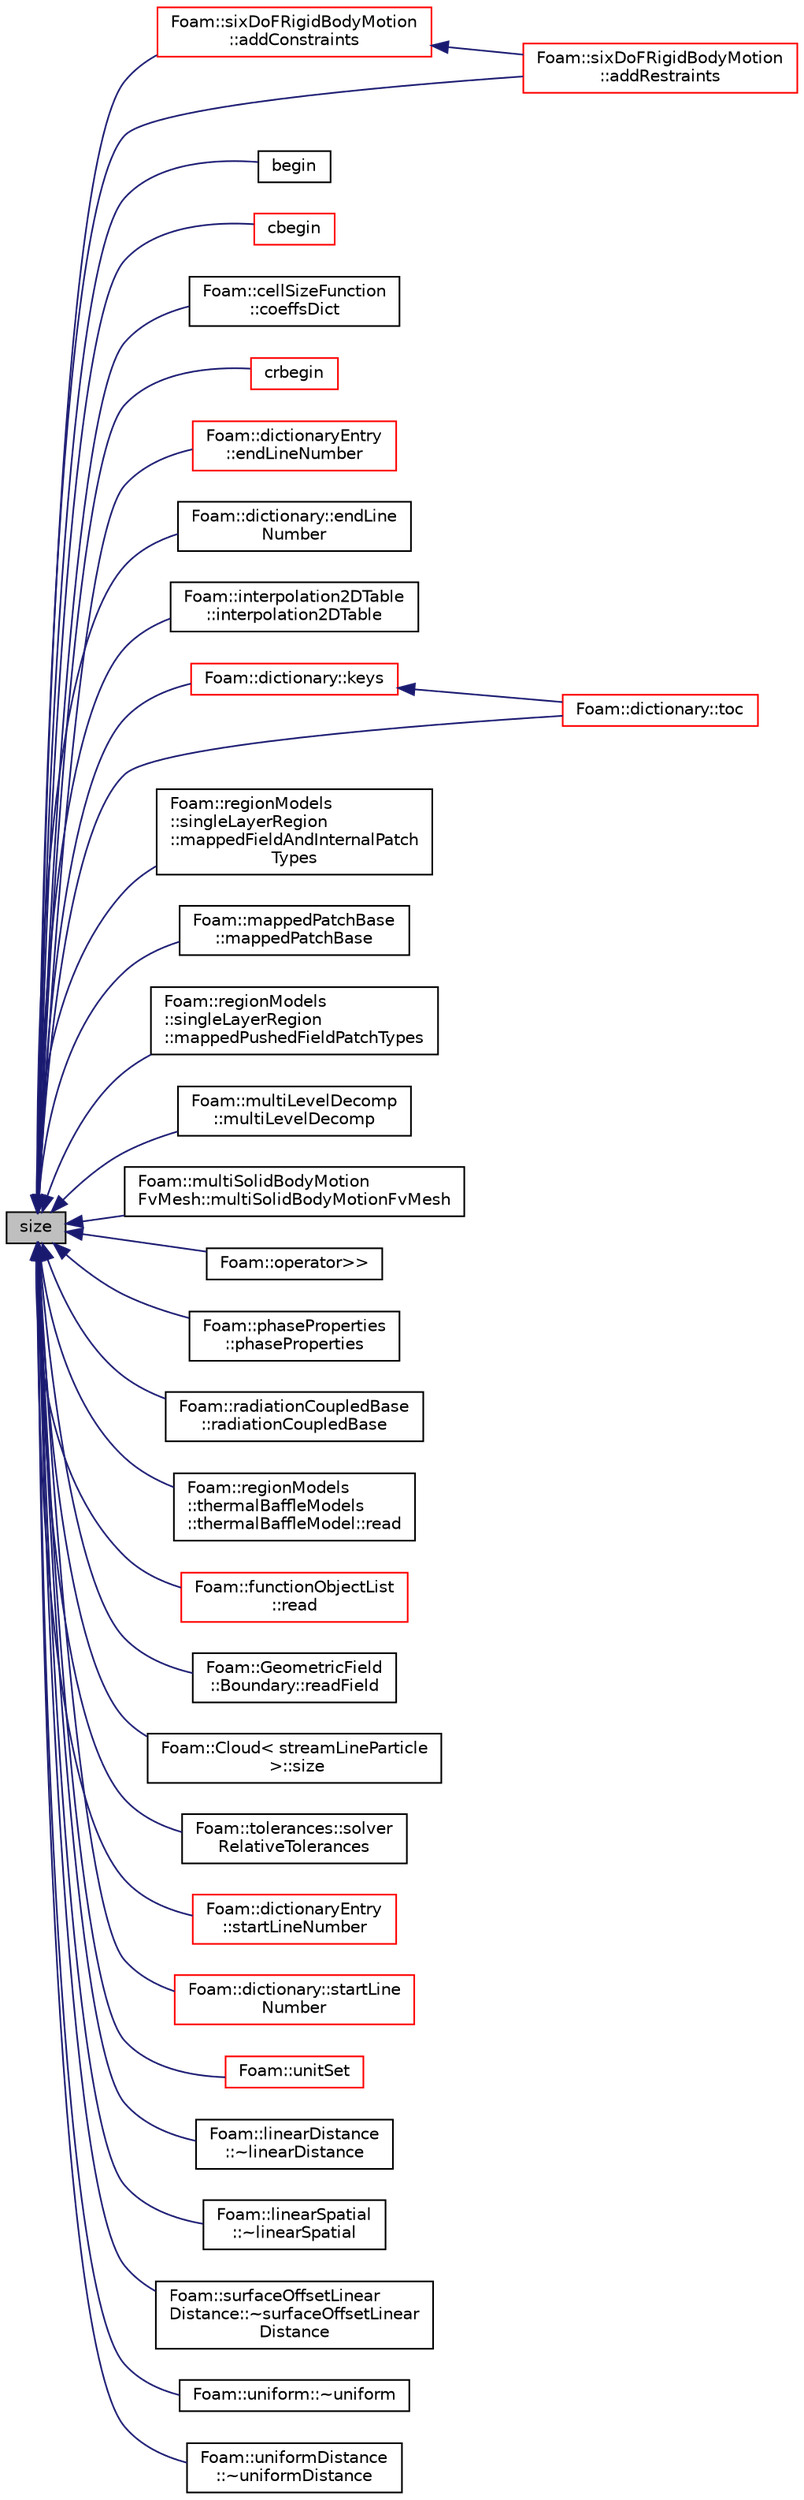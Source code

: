 digraph "size"
{
  bgcolor="transparent";
  edge [fontname="Helvetica",fontsize="10",labelfontname="Helvetica",labelfontsize="10"];
  node [fontname="Helvetica",fontsize="10",shape=record];
  rankdir="LR";
  Node1 [label="size",height=0.2,width=0.4,color="black", fillcolor="grey75", style="filled", fontcolor="black"];
  Node1 -> Node2 [dir="back",color="midnightblue",fontsize="10",style="solid",fontname="Helvetica"];
  Node2 [label="Foam::sixDoFRigidBodyMotion\l::addConstraints",height=0.2,width=0.4,color="red",URL="$a02405.html#a23dd71414ffe550535f783a02bea023b",tooltip="Add restraints to the motion, public to allow external. "];
  Node2 -> Node3 [dir="back",color="midnightblue",fontsize="10",style="solid",fontname="Helvetica"];
  Node3 [label="Foam::sixDoFRigidBodyMotion\l::addRestraints",height=0.2,width=0.4,color="red",URL="$a02405.html#aab527a28d55b5ef6f92763390ca4f50d",tooltip="Add restraints to the motion, public to allow external. "];
  Node1 -> Node3 [dir="back",color="midnightblue",fontsize="10",style="solid",fontname="Helvetica"];
  Node1 -> Node4 [dir="back",color="midnightblue",fontsize="10",style="solid",fontname="Helvetica"];
  Node4 [label="begin",height=0.2,width=0.4,color="black",URL="$a00578.html#a976410481b9103df5f97815552539137"];
  Node1 -> Node5 [dir="back",color="midnightblue",fontsize="10",style="solid",fontname="Helvetica"];
  Node5 [label="cbegin",height=0.2,width=0.4,color="red",URL="$a00578.html#a67d10de0403495215455b7d31ba05a0f"];
  Node1 -> Node6 [dir="back",color="midnightblue",fontsize="10",style="solid",fontname="Helvetica"];
  Node6 [label="Foam::cellSizeFunction\l::coeffsDict",height=0.2,width=0.4,color="black",URL="$a00230.html#a2542ad581af982c3f818094e5dbccdfa",tooltip="Const access to the details dictionary. "];
  Node1 -> Node7 [dir="back",color="midnightblue",fontsize="10",style="solid",fontname="Helvetica"];
  Node7 [label="crbegin",height=0.2,width=0.4,color="red",URL="$a00578.html#a93ff121259aed76f7e68b3c576e84b76"];
  Node1 -> Node8 [dir="back",color="midnightblue",fontsize="10",style="solid",fontname="Helvetica"];
  Node8 [label="Foam::dictionaryEntry\l::endLineNumber",height=0.2,width=0.4,color="red",URL="$a00532.html#a81a390bbf17cc67ee0259de115528a01",tooltip="Return line number of last token in dictionary. "];
  Node1 -> Node9 [dir="back",color="midnightblue",fontsize="10",style="solid",fontname="Helvetica"];
  Node9 [label="Foam::dictionary::endLine\lNumber",height=0.2,width=0.4,color="black",URL="$a00530.html#a81a390bbf17cc67ee0259de115528a01",tooltip="Return line number of last token in dictionary. "];
  Node1 -> Node10 [dir="back",color="midnightblue",fontsize="10",style="solid",fontname="Helvetica"];
  Node10 [label="Foam::interpolation2DTable\l::interpolation2DTable",height=0.2,width=0.4,color="black",URL="$a01176.html#a6682986f0fdde80e1eae849f88aa9625",tooltip="Construct copy. "];
  Node1 -> Node11 [dir="back",color="midnightblue",fontsize="10",style="solid",fontname="Helvetica"];
  Node11 [label="Foam::dictionary::keys",height=0.2,width=0.4,color="red",URL="$a00530.html#a49c635d77dcc69faaddc1d716d0a5c26",tooltip="Return the list of available keys or patterns. "];
  Node11 -> Node12 [dir="back",color="midnightblue",fontsize="10",style="solid",fontname="Helvetica"];
  Node12 [label="Foam::dictionary::toc",height=0.2,width=0.4,color="red",URL="$a00530.html#a0f6e0082a283505ed197ce3e0498326b",tooltip="Return the table of contents. "];
  Node1 -> Node13 [dir="back",color="midnightblue",fontsize="10",style="solid",fontname="Helvetica"];
  Node13 [label="Foam::regionModels\l::singleLayerRegion\l::mappedFieldAndInternalPatch\lTypes",height=0.2,width=0.4,color="black",URL="$a02395.html#a1ccd593356663813419f8d65ff5e2e81"];
  Node1 -> Node14 [dir="back",color="midnightblue",fontsize="10",style="solid",fontname="Helvetica"];
  Node14 [label="Foam::mappedPatchBase\l::mappedPatchBase",height=0.2,width=0.4,color="black",URL="$a01456.html#ae57903ca8bbfe2944acf6a2cc72acc1e",tooltip="Construct from dictionary. "];
  Node1 -> Node15 [dir="back",color="midnightblue",fontsize="10",style="solid",fontname="Helvetica"];
  Node15 [label="Foam::regionModels\l::singleLayerRegion\l::mappedPushedFieldPatchTypes",height=0.2,width=0.4,color="black",URL="$a02395.html#a7be31a74ccb28485563ae10e9e1c2190"];
  Node1 -> Node16 [dir="back",color="midnightblue",fontsize="10",style="solid",fontname="Helvetica"];
  Node16 [label="Foam::multiLevelDecomp\l::multiLevelDecomp",height=0.2,width=0.4,color="black",URL="$a01586.html#ab2f78cae2465efe01e3177b9aa8a5eca",tooltip="Construct given the decomposition dictionary. "];
  Node1 -> Node17 [dir="back",color="midnightblue",fontsize="10",style="solid",fontname="Helvetica"];
  Node17 [label="Foam::multiSolidBodyMotion\lFvMesh::multiSolidBodyMotionFvMesh",height=0.2,width=0.4,color="black",URL="$a01599.html#a51e921d3df17b3742d31ef77f0732942",tooltip="Construct from IOobject. "];
  Node1 -> Node18 [dir="back",color="midnightblue",fontsize="10",style="solid",fontname="Helvetica"];
  Node18 [label="Foam::operator\>\>",height=0.2,width=0.4,color="black",URL="$a10909.html#a52f05237ce9353f47f3af96e39c9ffe1"];
  Node1 -> Node19 [dir="back",color="midnightblue",fontsize="10",style="solid",fontname="Helvetica"];
  Node19 [label="Foam::phaseProperties\l::phaseProperties",height=0.2,width=0.4,color="black",URL="$a01887.html#a3b5b875ef8e2fad3fc424b37904a1446",tooltip="Construct from Istream. "];
  Node1 -> Node20 [dir="back",color="midnightblue",fontsize="10",style="solid",fontname="Helvetica"];
  Node20 [label="Foam::radiationCoupledBase\l::radiationCoupledBase",height=0.2,width=0.4,color="black",URL="$a02115.html#a6f09f21a47457f4b1717bdbf0f5ab283",tooltip="Construct from patch and dictionary. "];
  Node1 -> Node21 [dir="back",color="midnightblue",fontsize="10",style="solid",fontname="Helvetica"];
  Node21 [label="Foam::regionModels\l::thermalBaffleModels\l::thermalBaffleModel::read",height=0.2,width=0.4,color="black",URL="$a02671.html#afac0600fef97b05534a595ce00b272ed",tooltip="Read control parameters from dictionary. "];
  Node1 -> Node22 [dir="back",color="midnightblue",fontsize="10",style="solid",fontname="Helvetica"];
  Node22 [label="Foam::functionObjectList\l::read",height=0.2,width=0.4,color="red",URL="$a00885.html#af816873151ddb0126e98bb2f914d8ed5",tooltip="Read and set the function objects if their data have changed. "];
  Node1 -> Node23 [dir="back",color="midnightblue",fontsize="10",style="solid",fontname="Helvetica"];
  Node23 [label="Foam::GeometricField\l::Boundary::readField",height=0.2,width=0.4,color="black",URL="$a00147.html#a3f719df03cac2568e710f1431a6c3af5",tooltip="Read the boundary field. "];
  Node1 -> Node24 [dir="back",color="midnightblue",fontsize="10",style="solid",fontname="Helvetica"];
  Node24 [label="Foam::Cloud\< streamLineParticle\l \>::size",height=0.2,width=0.4,color="black",URL="$a00275.html#a65cea301e2d6033c43932d12d91c792f"];
  Node1 -> Node25 [dir="back",color="midnightblue",fontsize="10",style="solid",fontname="Helvetica"];
  Node25 [label="Foam::tolerances::solver\lRelativeTolerances",height=0.2,width=0.4,color="black",URL="$a02714.html#a4ccdd40445665d500e26e70ff864bf17"];
  Node1 -> Node26 [dir="back",color="midnightblue",fontsize="10",style="solid",fontname="Helvetica"];
  Node26 [label="Foam::dictionaryEntry\l::startLineNumber",height=0.2,width=0.4,color="red",URL="$a00532.html#a2535f3d5b5cb39190c77ef00839a93dc",tooltip="Return line number of first token in dictionary. "];
  Node1 -> Node27 [dir="back",color="midnightblue",fontsize="10",style="solid",fontname="Helvetica"];
  Node27 [label="Foam::dictionary::startLine\lNumber",height=0.2,width=0.4,color="red",URL="$a00530.html#a2535f3d5b5cb39190c77ef00839a93dc",tooltip="Return line number of first token in dictionary. "];
  Node1 -> Node12 [dir="back",color="midnightblue",fontsize="10",style="solid",fontname="Helvetica"];
  Node1 -> Node28 [dir="back",color="midnightblue",fontsize="10",style="solid",fontname="Helvetica"];
  Node28 [label="Foam::unitSet",height=0.2,width=0.4,color="red",URL="$a10909.html#a86ae6ae2ab61e05a912b83008116a04e",tooltip="Set of all dimensions. "];
  Node1 -> Node29 [dir="back",color="midnightblue",fontsize="10",style="solid",fontname="Helvetica"];
  Node29 [label="Foam::linearDistance\l::~linearDistance",height=0.2,width=0.4,color="black",URL="$a01369.html#a2b1f2abb75854ac323bc43c42d82efc9",tooltip="Destructor. "];
  Node1 -> Node30 [dir="back",color="midnightblue",fontsize="10",style="solid",fontname="Helvetica"];
  Node30 [label="Foam::linearSpatial\l::~linearSpatial",height=0.2,width=0.4,color="black",URL="$a01375.html#a1f3c137238673afffeedcf1fb7d481b9",tooltip="Destructor. "];
  Node1 -> Node31 [dir="back",color="midnightblue",fontsize="10",style="solid",fontname="Helvetica"];
  Node31 [label="Foam::surfaceOffsetLinear\lDistance::~surfaceOffsetLinear\lDistance",height=0.2,width=0.4,color="black",URL="$a02578.html#a800fc1af2a3056b3db4bc4a0ec991cb5",tooltip="Destructor. "];
  Node1 -> Node32 [dir="back",color="midnightblue",fontsize="10",style="solid",fontname="Helvetica"];
  Node32 [label="Foam::uniform::~uniform",height=0.2,width=0.4,color="black",URL="$a02852.html#aa06537a5fc33d9b8119b0eb5155b4fb8",tooltip="Destructor. "];
  Node1 -> Node33 [dir="back",color="midnightblue",fontsize="10",style="solid",fontname="Helvetica"];
  Node33 [label="Foam::uniformDistance\l::~uniformDistance",height=0.2,width=0.4,color="black",URL="$a02857.html#aa238e4349d43edd0e7d1195e3fcf5736",tooltip="Destructor. "];
}
